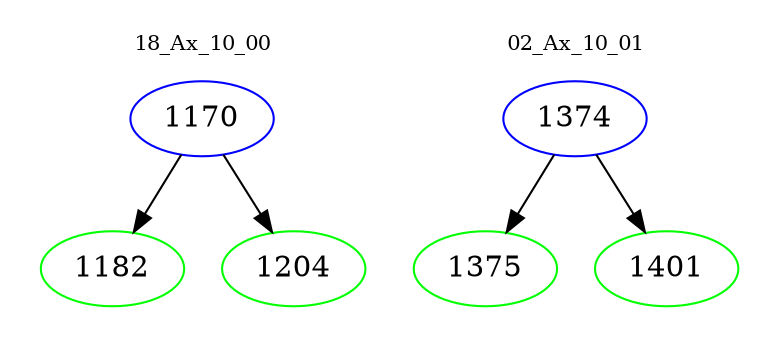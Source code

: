 digraph{
subgraph cluster_0 {
color = white
label = "18_Ax_10_00";
fontsize=10;
T0_1170 [label="1170", color="blue"]
T0_1170 -> T0_1182 [color="black"]
T0_1182 [label="1182", color="green"]
T0_1170 -> T0_1204 [color="black"]
T0_1204 [label="1204", color="green"]
}
subgraph cluster_1 {
color = white
label = "02_Ax_10_01";
fontsize=10;
T1_1374 [label="1374", color="blue"]
T1_1374 -> T1_1375 [color="black"]
T1_1375 [label="1375", color="green"]
T1_1374 -> T1_1401 [color="black"]
T1_1401 [label="1401", color="green"]
}
}
